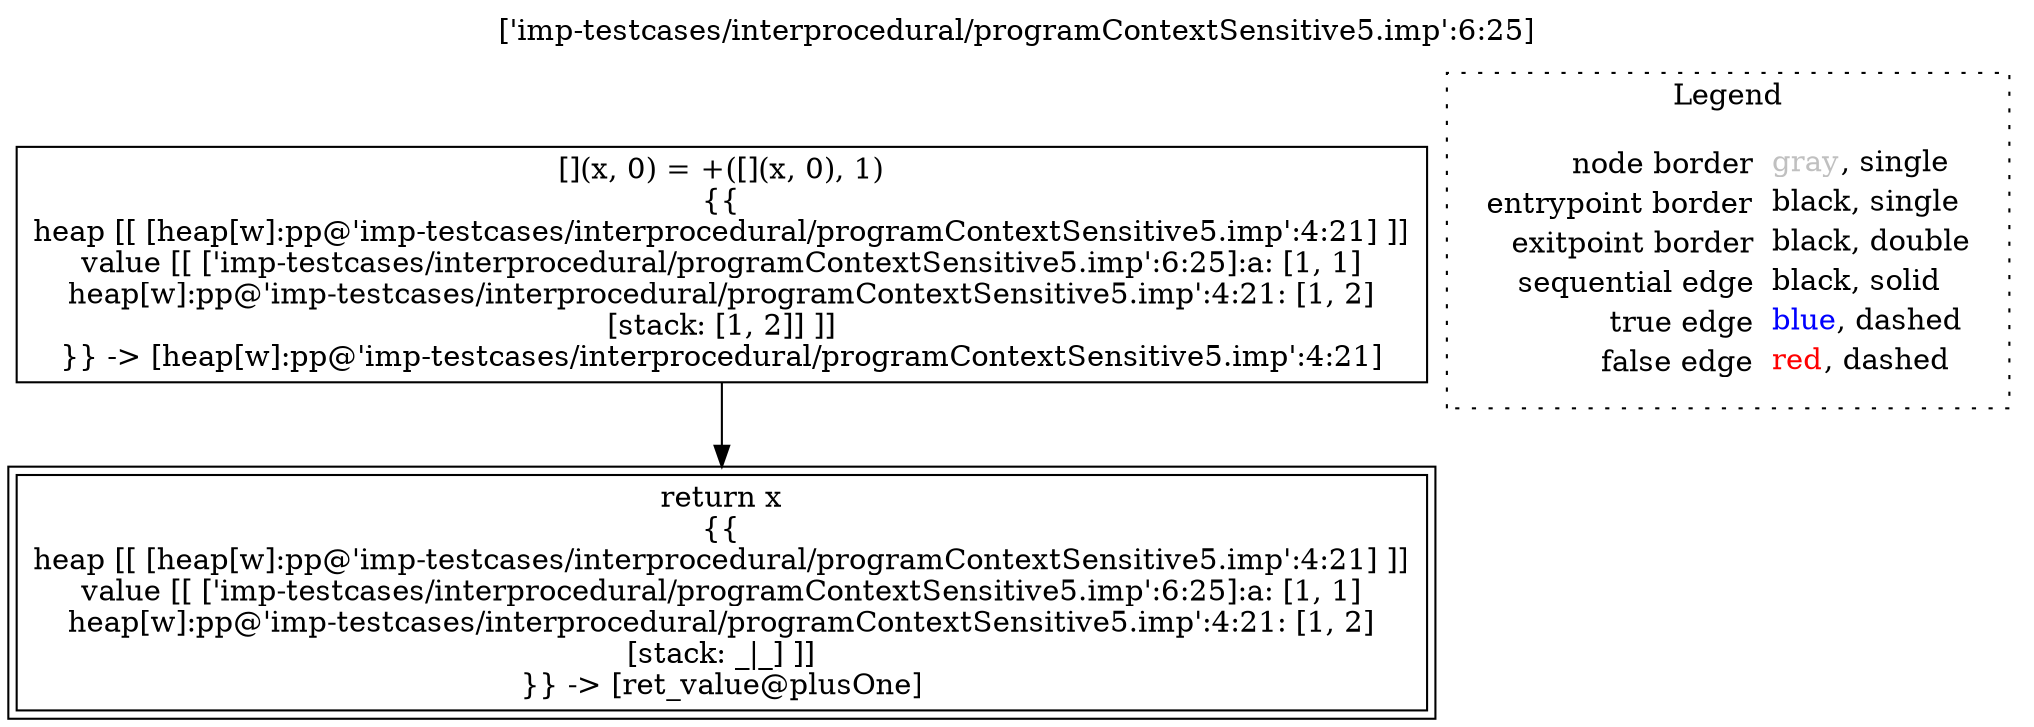 digraph {
	labelloc="t";
	label="['imp-testcases/interprocedural/programContextSensitive5.imp':6:25]";
	"node0" [shape="rect",color="black",label=<[](x, 0) = +([](x, 0), 1)<BR/>{{<BR/>heap [[ [heap[w]:pp@'imp-testcases/interprocedural/programContextSensitive5.imp':4:21] ]]<BR/>value [[ ['imp-testcases/interprocedural/programContextSensitive5.imp':6:25]:a: [1, 1]<BR/>heap[w]:pp@'imp-testcases/interprocedural/programContextSensitive5.imp':4:21: [1, 2]<BR/>[stack: [1, 2]] ]]<BR/>}} -&gt; [heap[w]:pp@'imp-testcases/interprocedural/programContextSensitive5.imp':4:21]>];
	"node1" [shape="rect",color="black",peripheries="2",label=<return x<BR/>{{<BR/>heap [[ [heap[w]:pp@'imp-testcases/interprocedural/programContextSensitive5.imp':4:21] ]]<BR/>value [[ ['imp-testcases/interprocedural/programContextSensitive5.imp':6:25]:a: [1, 1]<BR/>heap[w]:pp@'imp-testcases/interprocedural/programContextSensitive5.imp':4:21: [1, 2]<BR/>[stack: _|_] ]]<BR/>}} -&gt; [ret_value@plusOne]>];
	"node0" -> "node1" [color="black"];
subgraph cluster_legend {
	label="Legend";
	style=dotted;
	node [shape=plaintext];
	"legend" [label=<<table border="0" cellpadding="2" cellspacing="0" cellborder="0"><tr><td align="right">node border&nbsp;</td><td align="left"><font color="gray">gray</font>, single</td></tr><tr><td align="right">entrypoint border&nbsp;</td><td align="left"><font color="black">black</font>, single</td></tr><tr><td align="right">exitpoint border&nbsp;</td><td align="left"><font color="black">black</font>, double</td></tr><tr><td align="right">sequential edge&nbsp;</td><td align="left"><font color="black">black</font>, solid</td></tr><tr><td align="right">true edge&nbsp;</td><td align="left"><font color="blue">blue</font>, dashed</td></tr><tr><td align="right">false edge&nbsp;</td><td align="left"><font color="red">red</font>, dashed</td></tr></table>>];
}

}
